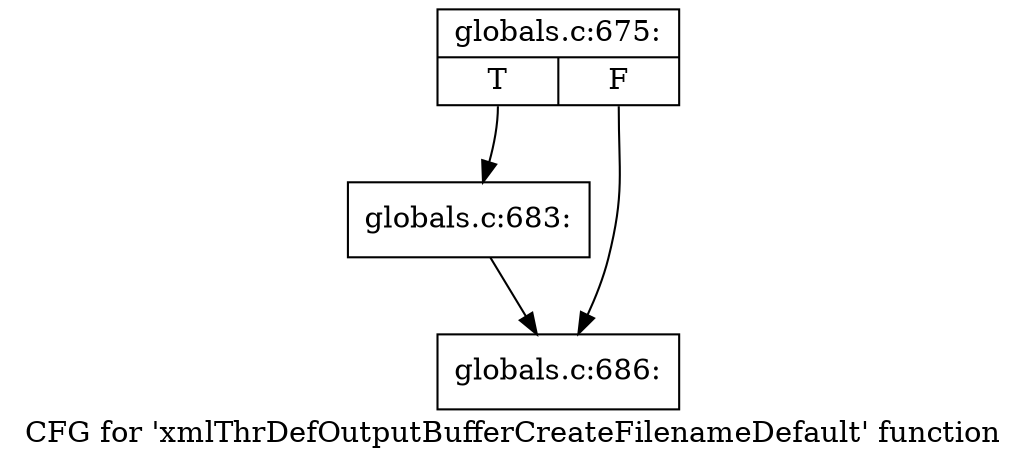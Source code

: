 digraph "CFG for 'xmlThrDefOutputBufferCreateFilenameDefault' function" {
	label="CFG for 'xmlThrDefOutputBufferCreateFilenameDefault' function";

	Node0x4aac6d0 [shape=record,label="{globals.c:675:|{<s0>T|<s1>F}}"];
	Node0x4aac6d0:s0 -> Node0x4aaf5c0;
	Node0x4aac6d0:s1 -> Node0x4aaf610;
	Node0x4aaf5c0 [shape=record,label="{globals.c:683:}"];
	Node0x4aaf5c0 -> Node0x4aaf610;
	Node0x4aaf610 [shape=record,label="{globals.c:686:}"];
}
